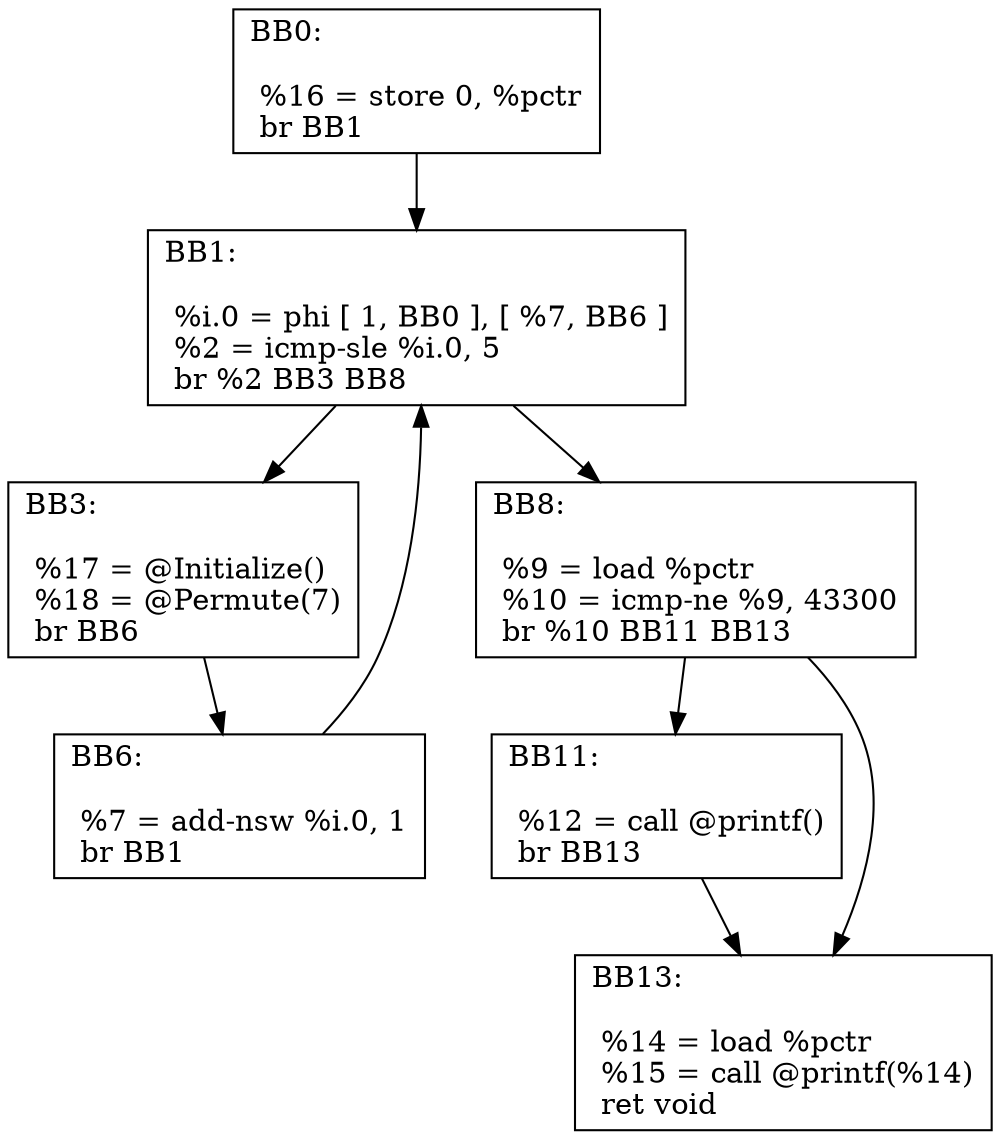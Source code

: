 digraph "CFG for 'Perm' function" {
	AA0 [shape=record, label="{BB0:\l\l  %16 = store 0,  %pctr\l br  BB1\l}"];
	AA0 -> AA1
	AA1 [shape=record, label="{BB1:\l\l  %i.0 = phi [ 1, BB0 ], [  %7, BB6 ]\l %2 = icmp-sle %i.0,  5\l br %2 BB3 BB8\l}"];
	AA1 -> AA3
	AA1 -> AA8
	AA3 [shape=record, label="{BB3:\l\l  %17 = @Initialize()\l %18 = @Permute(7)\l br  BB6\l}"];
	AA3 -> AA6
	AA6 [shape=record, label="{BB6:\l\l  %7 = add-nsw %i.0,  1\l br  BB1\l}"];
	AA6 -> AA1
	AA8 [shape=record, label="{BB8:\l\l  %9 = load %pctr\l %10 = icmp-ne %9,  43300\l br %10 BB11 BB13\l}"];
	AA8 -> AA11
	AA8 -> AA13
	AA11 [shape=record, label="{BB11:\l\l  %12 = call @printf()\l br  BB13\l}"];
	AA11 -> AA13
	AA13 [shape=record, label="{BB13:\l\l  %14 = load %pctr\l %15 = call @printf(%14)\l ret void\l}"];
}

